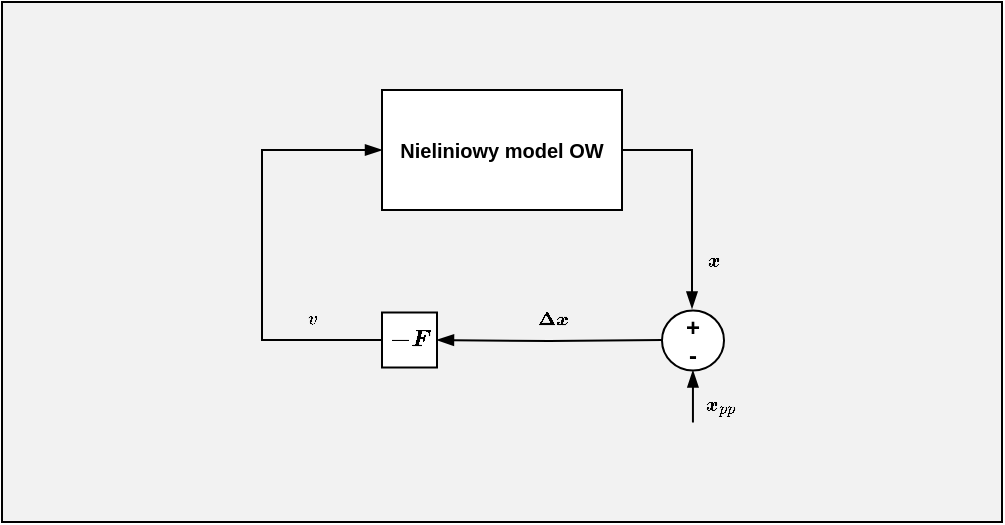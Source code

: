 <mxfile version="18.0.6" type="device" pages="6"><diagram id="7xQ4ZP22RQPTcdv8GKEZ" name="FSF_struktura"><mxGraphModel dx="1083" dy="420" grid="1" gridSize="10" guides="1" tooltips="1" connect="1" arrows="1" fold="1" page="1" pageScale="1" pageWidth="413" pageHeight="291" math="1" shadow="0"><root><mxCell id="0"/><mxCell id="1" parent="0"/><mxCell id="hRsAdKm_06t534tZfyLb-1" value="" style="rounded=0;whiteSpace=wrap;html=1;fontSize=10;shadow=0;fillColor=#F2F2F2;fontStyle=1" vertex="1" parent="1"><mxGeometry x="-30" y="16" width="500" height="260" as="geometry"/></mxCell><mxCell id="rtkbnGiOFzDGE7NZ0qh0-4" style="edgeStyle=orthogonalEdgeStyle;rounded=0;orthogonalLoop=1;jettySize=auto;html=1;endArrow=blockThin;endFill=1;fontStyle=1" parent="1" source="rtkbnGiOFzDGE7NZ0qh0-1" target="QG_5VO6WaB4Y254H-_R2-2" edge="1"><mxGeometry relative="1" as="geometry"><mxPoint x="320" y="160" as="targetPoint"/></mxGeometry></mxCell><mxCell id="rtkbnGiOFzDGE7NZ0qh0-1" value="Nieliniowy model OW" style="rounded=0;whiteSpace=wrap;html=1;fontSize=10;fontStyle=1" parent="1" vertex="1"><mxGeometry x="160" y="60" width="120" height="60" as="geometry"/></mxCell><mxCell id="rtkbnGiOFzDGE7NZ0qh0-11" style="edgeStyle=orthogonalEdgeStyle;rounded=0;orthogonalLoop=1;jettySize=auto;html=1;entryX=1;entryY=0.5;entryDx=0;entryDy=0;endArrow=blockThin;endFill=1;fontStyle=1" parent="1" target="rtkbnGiOFzDGE7NZ0qh0-10" edge="1"><mxGeometry relative="1" as="geometry"><mxPoint x="300" y="185" as="sourcePoint"/></mxGeometry></mxCell><mxCell id="rtkbnGiOFzDGE7NZ0qh0-13" style="edgeStyle=orthogonalEdgeStyle;rounded=0;orthogonalLoop=1;jettySize=auto;html=1;entryX=0;entryY=0.5;entryDx=0;entryDy=0;endArrow=blockThin;endFill=1;fontStyle=1" parent="1" source="rtkbnGiOFzDGE7NZ0qh0-10" target="rtkbnGiOFzDGE7NZ0qh0-1" edge="1"><mxGeometry relative="1" as="geometry"><Array as="points"><mxPoint x="100" y="185"/><mxPoint x="100" y="90"/></Array></mxGeometry></mxCell><mxCell id="rtkbnGiOFzDGE7NZ0qh0-10" value="$$\boldsymbol{-F}$$" style="whiteSpace=wrap;html=1;aspect=fixed;fontSize=10;fontStyle=1" parent="1" vertex="1"><mxGeometry x="160" y="171.25" width="27.5" height="27.5" as="geometry"/></mxCell><mxCell id="rtkbnGiOFzDGE7NZ0qh0-14" value="$$\boldsymbol{x}$$" style="text;html=1;align=center;verticalAlign=middle;resizable=0;points=[];autosize=1;strokeColor=none;fillColor=none;fontSize=8;fontStyle=1" parent="1" vertex="1"><mxGeometry x="281" y="136" width="90" height="20" as="geometry"/></mxCell><mxCell id="rtkbnGiOFzDGE7NZ0qh0-15" value="$$\boldsymbol{\Delta x}$$" style="text;html=1;align=center;verticalAlign=middle;resizable=0;points=[];autosize=1;strokeColor=none;fillColor=none;fontSize=8;fontStyle=1" parent="1" vertex="1"><mxGeometry x="185" y="165" width="120" height="20" as="geometry"/></mxCell><mxCell id="rtkbnGiOFzDGE7NZ0qh0-16" value="$$v$$" style="text;html=1;align=center;verticalAlign=middle;resizable=0;points=[];autosize=1;strokeColor=none;fillColor=none;fontSize=8;fontStyle=1" parent="1" vertex="1"><mxGeometry x="105" y="165" width="40" height="20" as="geometry"/></mxCell><mxCell id="QG_5VO6WaB4Y254H-_R2-1" value="" style="ellipse;whiteSpace=wrap;html=1;aspect=fixed;fontStyle=1" vertex="1" parent="1"><mxGeometry x="300" y="170.25" width="31" height="30" as="geometry"/></mxCell><mxCell id="QG_5VO6WaB4Y254H-_R2-2" value="+" style="text;html=1;align=center;verticalAlign=middle;resizable=0;points=[];autosize=1;strokeColor=none;fillColor=none;fontStyle=1" vertex="1" parent="1"><mxGeometry x="305" y="169.25" width="20" height="20" as="geometry"/></mxCell><mxCell id="QG_5VO6WaB4Y254H-_R2-3" value="" style="endArrow=blockThin;html=1;rounded=0;endFill=1;fontStyle=1" edge="1" parent="1"><mxGeometry width="50" height="50" relative="1" as="geometry"><mxPoint x="315.47" y="226.25" as="sourcePoint"/><mxPoint x="315.47" y="200.25" as="targetPoint"/></mxGeometry></mxCell><mxCell id="QG_5VO6WaB4Y254H-_R2-4" value="-" style="text;html=1;align=center;verticalAlign=middle;resizable=0;points=[];autosize=1;strokeColor=none;fillColor=none;fontStyle=1" vertex="1" parent="1"><mxGeometry x="305" y="183" width="20" height="20" as="geometry"/></mxCell><mxCell id="OKeZOsh-vydlhGNpFWix-1" value="$$\boldsymbol{x}_{pp}$$" style="text;html=1;align=center;verticalAlign=middle;resizable=0;points=[];autosize=1;strokeColor=none;fillColor=none;fontSize=8;fontStyle=1" vertex="1" parent="1"><mxGeometry x="274" y="208" width="110" height="20" as="geometry"/></mxCell></root></mxGraphModel></diagram><diagram id="SyEz97RzCA-bTC2wh2ik" name="FSF augumented"><mxGraphModel dx="1195" dy="491" grid="1" gridSize="10" guides="1" tooltips="1" connect="1" arrows="1" fold="1" page="1" pageScale="1" pageWidth="413" pageHeight="291" math="1" shadow="0"><root><mxCell id="0"/><mxCell id="1" parent="0"/><mxCell id="ApnQNPAwtz_G0dgTi_4o-1" value="" style="rounded=0;whiteSpace=wrap;html=1;fontSize=10;shadow=0;fillColor=#F2F2F2;fontStyle=1" vertex="1" parent="1"><mxGeometry x="-120" y="30" width="504" height="260" as="geometry"/></mxCell><mxCell id="ZHUCKyNy7d_xs9cIf-9c-2" value="Nieliniowy model OW" style="rounded=0;whiteSpace=wrap;html=1;fontSize=10;fontStyle=1" parent="1" vertex="1"><mxGeometry x="130" y="60" width="137" height="60" as="geometry"/></mxCell><mxCell id="ZHUCKyNy7d_xs9cIf-9c-25" style="edgeStyle=orthogonalEdgeStyle;rounded=0;orthogonalLoop=1;jettySize=auto;html=1;entryX=0.222;entryY=-0.03;entryDx=0;entryDy=0;entryPerimeter=0;endArrow=block;endFill=1;fontStyle=1" parent="1" target="ZHUCKyNy7d_xs9cIf-9c-18" edge="1"><mxGeometry relative="1" as="geometry"><mxPoint x="300" y="185.0" as="sourcePoint"/></mxGeometry></mxCell><mxCell id="ZHUCKyNy7d_xs9cIf-9c-29" style="edgeStyle=orthogonalEdgeStyle;rounded=0;orthogonalLoop=1;jettySize=auto;html=1;entryX=1;entryY=0.5;entryDx=0;entryDy=0;fontSize=8;endArrow=block;endFill=1;fontStyle=1" parent="1" target="ZHUCKyNy7d_xs9cIf-9c-14" edge="1"><mxGeometry relative="1" as="geometry"><Array as="points"><mxPoint x="290" y="185"/><mxPoint x="290" y="239"/></Array><mxPoint x="300" y="185.0" as="sourcePoint"/></mxGeometry></mxCell><mxCell id="ZHUCKyNy7d_xs9cIf-9c-31" style="edgeStyle=orthogonalEdgeStyle;rounded=0;orthogonalLoop=1;jettySize=auto;html=1;entryX=0;entryY=0.5;entryDx=0;entryDy=0;fontSize=8;endArrow=block;endFill=1;fontStyle=1" parent="1" source="ZHUCKyNy7d_xs9cIf-9c-9" target="ZHUCKyNy7d_xs9cIf-9c-2" edge="1"><mxGeometry relative="1" as="geometry"><Array as="points"><mxPoint x="-60" y="208"/><mxPoint x="-60" y="90"/></Array></mxGeometry></mxCell><mxCell id="ZHUCKyNy7d_xs9cIf-9c-9" value="$$\boldsymbol{-F_a}$$" style="whiteSpace=wrap;html=1;aspect=fixed;fontSize=10;fontStyle=1" parent="1" vertex="1"><mxGeometry x="-30" y="188" width="40" height="40" as="geometry"/></mxCell><mxCell id="ZHUCKyNy7d_xs9cIf-9c-11" value="$$\boldsymbol{\Delta x}$$" style="text;html=1;align=center;verticalAlign=middle;resizable=0;points=[];autosize=1;strokeColor=none;fillColor=none;fontSize=8;fontStyle=1" parent="1" vertex="1"><mxGeometry x="185" y="165" width="120" height="20" as="geometry"/></mxCell><mxCell id="ZHUCKyNy7d_xs9cIf-9c-12" value="$$v$$" style="text;html=1;align=center;verticalAlign=middle;resizable=0;points=[];autosize=1;strokeColor=none;fillColor=none;fontSize=8;fontStyle=1" parent="1" vertex="1"><mxGeometry x="-61" y="188" width="40" height="20" as="geometry"/></mxCell><mxCell id="ZHUCKyNy7d_xs9cIf-9c-22" style="edgeStyle=orthogonalEdgeStyle;rounded=0;orthogonalLoop=1;jettySize=auto;html=1;endArrow=block;endFill=1;fontStyle=1" parent="1" source="ZHUCKyNy7d_xs9cIf-9c-14" edge="1"><mxGeometry relative="1" as="geometry"><mxPoint x="170" y="238.5" as="targetPoint"/></mxGeometry></mxCell><mxCell id="ZHUCKyNy7d_xs9cIf-9c-14" value="$$[1, 0, 0, 0]$$" style="whiteSpace=wrap;html=1;fontSize=10;fontStyle=1" parent="1" vertex="1"><mxGeometry x="202" y="218.5" width="65" height="40" as="geometry"/></mxCell><mxCell id="ZHUCKyNy7d_xs9cIf-9c-26" style="edgeStyle=orthogonalEdgeStyle;rounded=0;orthogonalLoop=1;jettySize=auto;html=1;endArrow=block;endFill=1;entryX=0.79;entryY=-0.043;entryDx=0;entryDy=0;entryPerimeter=0;fontStyle=1" parent="1" target="ZHUCKyNy7d_xs9cIf-9c-18" edge="1"><mxGeometry relative="1" as="geometry"><mxPoint x="110" y="239" as="targetPoint"/><mxPoint x="130" y="238.5" as="sourcePoint"/></mxGeometry></mxCell><mxCell id="ZHUCKyNy7d_xs9cIf-9c-19" style="edgeStyle=orthogonalEdgeStyle;rounded=0;orthogonalLoop=1;jettySize=auto;html=1;entryX=0.992;entryY=0.565;entryDx=0;entryDy=0;entryPerimeter=0;endArrow=block;endFill=1;fontStyle=1" parent="1" source="ZHUCKyNy7d_xs9cIf-9c-18" target="ZHUCKyNy7d_xs9cIf-9c-9" edge="1"><mxGeometry relative="1" as="geometry"/></mxCell><mxCell id="ZHUCKyNy7d_xs9cIf-9c-18" value="" style="rounded=0;whiteSpace=wrap;html=1;labelBackgroundColor=none;labelBorderColor=none;fillColor=#000000;gradientColor=none;direction=south;fontStyle=1" parent="1" vertex="1"><mxGeometry x="79.5" y="163.5" width="7.5" height="95" as="geometry"/></mxCell><mxCell id="ZHUCKyNy7d_xs9cIf-9c-27" value="$$\boldsymbol{\Delta x_I}$$" style="text;html=1;align=center;verticalAlign=middle;resizable=0;points=[];autosize=1;strokeColor=none;fillColor=none;fontSize=8;fontStyle=1" parent="1" vertex="1"><mxGeometry x="50" y="218.5" width="120" height="20" as="geometry"/></mxCell><mxCell id="qr6oWs7Ctctn_qbqKJEZ-1" style="edgeStyle=orthogonalEdgeStyle;rounded=0;orthogonalLoop=1;jettySize=auto;html=1;entryX=0.5;entryY=0;entryDx=0;entryDy=0;endArrow=block;endFill=1;exitX=1;exitY=0.5;exitDx=0;exitDy=0;fontStyle=1" edge="1" parent="1" target="qr6oWs7Ctctn_qbqKJEZ-2" source="ZHUCKyNy7d_xs9cIf-9c-2"><mxGeometry relative="1" as="geometry"><mxPoint x="270" y="89" as="sourcePoint"/></mxGeometry></mxCell><mxCell id="qr6oWs7Ctctn_qbqKJEZ-2" value="" style="ellipse;whiteSpace=wrap;html=1;aspect=fixed;fontStyle=1" vertex="1" parent="1"><mxGeometry x="300" y="169.25" width="31" height="30" as="geometry"/></mxCell><mxCell id="qr6oWs7Ctctn_qbqKJEZ-3" value="+" style="text;html=1;align=center;verticalAlign=middle;resizable=0;points=[];autosize=1;strokeColor=none;fillColor=none;fontStyle=1" vertex="1" parent="1"><mxGeometry x="305" y="168.25" width="20" height="20" as="geometry"/></mxCell><mxCell id="qr6oWs7Ctctn_qbqKJEZ-4" value="" style="endArrow=block;html=1;rounded=0;endFill=1;fontStyle=1" edge="1" parent="1"><mxGeometry width="50" height="50" relative="1" as="geometry"><mxPoint x="315.47" y="225.25" as="sourcePoint"/><mxPoint x="315.47" y="199.25" as="targetPoint"/></mxGeometry></mxCell><mxCell id="qr6oWs7Ctctn_qbqKJEZ-5" value="-" style="text;html=1;align=center;verticalAlign=middle;resizable=0;points=[];autosize=1;strokeColor=none;fillColor=none;fontStyle=1" vertex="1" parent="1"><mxGeometry x="305" y="182" width="20" height="20" as="geometry"/></mxCell><mxCell id="qr6oWs7Ctctn_qbqKJEZ-6" value="$$\boldsymbol{x}_{pp}$$" style="text;html=1;align=center;verticalAlign=middle;resizable=0;points=[];autosize=1;strokeColor=none;fillColor=none;fontSize=8;fontStyle=1" vertex="1" parent="1"><mxGeometry x="274" y="208" width="110" height="20" as="geometry"/></mxCell><mxCell id="qr6oWs7Ctctn_qbqKJEZ-7" value="$$\boldsymbol{x}$$" style="text;html=1;align=center;verticalAlign=middle;resizable=0;points=[];autosize=1;strokeColor=none;fillColor=none;fontSize=8;fontStyle=1" vertex="1" parent="1"><mxGeometry x="281" y="135.25" width="90" height="20" as="geometry"/></mxCell><mxCell id="Q2VSWIUA7VAoZYGhTqRb-1" value="$$\boldsymbol{\frac{1}{s}}$$" style="whiteSpace=wrap;html=1;aspect=fixed;fontSize=10;fontStyle=1" vertex="1" parent="1"><mxGeometry x="130" y="218.5" width="40" height="40" as="geometry"/></mxCell></root></mxGraphModel></diagram><diagram id="Cuxc-XBZ50eMsUazxt2c" name="FSF_augumented_u"><mxGraphModel dx="1083" dy="420" grid="1" gridSize="10" guides="1" tooltips="1" connect="1" arrows="1" fold="1" page="1" pageScale="1" pageWidth="413" pageHeight="291" math="1" shadow="0"><root><mxCell id="0"/><mxCell id="1" parent="0"/><mxCell id="tWJe5FIjBuSpnJ2_31lP-1" value="" style="rounded=0;whiteSpace=wrap;html=1;fontSize=10;shadow=0;fillColor=#F2F2F2;fontStyle=1" vertex="1" parent="1"><mxGeometry x="-129" y="29" width="500" height="260" as="geometry"/></mxCell><mxCell id="YUDt6WKrd5YGiCOyO4UG-6" style="edgeStyle=orthogonalEdgeStyle;rounded=0;orthogonalLoop=1;jettySize=auto;html=1;exitX=1;exitY=0.5;exitDx=0;exitDy=0;endArrow=block;endFill=1;" edge="1" parent="1" target="YUDt6WKrd5YGiCOyO4UG-2"><mxGeometry relative="1" as="geometry"><mxPoint x="245" y="90" as="sourcePoint"/></mxGeometry></mxCell><mxCell id="aOqSbYLe1ZtCDQmVRHZ5-2" value="Nieliniowy model OW" style="rounded=0;whiteSpace=wrap;html=1;fontSize=10;" parent="1" vertex="1"><mxGeometry x="135" y="60" width="120" height="60" as="geometry"/></mxCell><mxCell id="aOqSbYLe1ZtCDQmVRHZ5-28" style="edgeStyle=orthogonalEdgeStyle;rounded=0;orthogonalLoop=1;jettySize=auto;html=1;entryX=0.5;entryY=1;entryDx=0;entryDy=0;endArrow=block;endFill=1;" parent="1" source="aOqSbYLe1ZtCDQmVRHZ5-10" target="aOqSbYLe1ZtCDQmVRHZ5-27" edge="1"><mxGeometry relative="1" as="geometry"><Array as="points"><mxPoint x="-70" y="208"/><mxPoint x="-70" y="90"/></Array></mxGeometry></mxCell><mxCell id="aOqSbYLe1ZtCDQmVRHZ5-10" value="$$-F_{au}$$" style="whiteSpace=wrap;html=1;aspect=fixed;fontSize=10;" parent="1" vertex="1"><mxGeometry x="-50" y="187.75" width="40" height="40" as="geometry"/></mxCell><mxCell id="aOqSbYLe1ZtCDQmVRHZ5-11" value="$$\boldsymbol{x}$$" style="text;html=1;align=center;verticalAlign=middle;resizable=0;points=[];autosize=1;strokeColor=none;fillColor=none;fontSize=8;" parent="1" vertex="1"><mxGeometry x="259" y="128" width="90" height="20" as="geometry"/></mxCell><mxCell id="aOqSbYLe1ZtCDQmVRHZ5-12" value="$$\boldsymbol{\Delta x}$$" style="text;html=1;align=center;verticalAlign=middle;resizable=0;points=[];autosize=1;strokeColor=none;fillColor=none;fontSize=8;" parent="1" vertex="1"><mxGeometry x="201" y="160.5" width="110" height="20" as="geometry"/></mxCell><mxCell id="aOqSbYLe1ZtCDQmVRHZ5-13" value="$$\dot{v}$$" style="text;html=1;align=center;verticalAlign=middle;resizable=0;points=[];autosize=1;strokeColor=none;fillColor=none;fontSize=8;" parent="1" vertex="1"><mxGeometry x="-40.25" y="70" width="60" height="20" as="geometry"/></mxCell><mxCell id="aOqSbYLe1ZtCDQmVRHZ5-18" style="edgeStyle=orthogonalEdgeStyle;rounded=0;orthogonalLoop=1;jettySize=auto;html=1;entryX=0.992;entryY=0.565;entryDx=0;entryDy=0;entryPerimeter=0;endArrow=block;endFill=1;" parent="1" source="aOqSbYLe1ZtCDQmVRHZ5-19" target="aOqSbYLe1ZtCDQmVRHZ5-10" edge="1"><mxGeometry relative="1" as="geometry"/></mxCell><mxCell id="aOqSbYLe1ZtCDQmVRHZ5-19" value="" style="rounded=0;whiteSpace=wrap;html=1;labelBackgroundColor=none;labelBorderColor=none;fillColor=#000000;gradientColor=none;direction=south;" parent="1" vertex="1"><mxGeometry x="41" y="163.5" width="7.5" height="95" as="geometry"/></mxCell><mxCell id="aOqSbYLe1ZtCDQmVRHZ5-34" style="edgeStyle=orthogonalEdgeStyle;rounded=0;orthogonalLoop=1;jettySize=auto;html=1;endArrow=block;endFill=1;" parent="1" source="aOqSbYLe1ZtCDQmVRHZ5-27" target="aOqSbYLe1ZtCDQmVRHZ5-2" edge="1"><mxGeometry relative="1" as="geometry"/></mxCell><mxCell id="LNNSzXE_HEW4AH9XqsZx-3" style="edgeStyle=orthogonalEdgeStyle;rounded=0;orthogonalLoop=1;jettySize=auto;html=1;fontSize=10;endArrow=block;endFill=1;entryX=0.75;entryY=0;entryDx=0;entryDy=0;" edge="1" parent="1" source="aOqSbYLe1ZtCDQmVRHZ5-27" target="aOqSbYLe1ZtCDQmVRHZ5-19"><mxGeometry relative="1" as="geometry"><mxPoint x="100" y="240" as="targetPoint"/><Array as="points"><mxPoint x="100" y="90"/><mxPoint x="100" y="235"/></Array></mxGeometry></mxCell><mxCell id="aOqSbYLe1ZtCDQmVRHZ5-27" value="$$\frac{1}{s}$$" style="whiteSpace=wrap;html=1;aspect=fixed;direction=south;fontSize=10;" parent="1" vertex="1"><mxGeometry x="24.75" y="70" width="40" height="40" as="geometry"/></mxCell><mxCell id="aOqSbYLe1ZtCDQmVRHZ5-33" value="$$v$$" style="text;html=1;align=center;verticalAlign=middle;resizable=0;points=[];autosize=1;strokeColor=none;fillColor=none;fontSize=8;" parent="1" vertex="1"><mxGeometry x="95" y="70" width="40" height="20" as="geometry"/></mxCell><mxCell id="LNNSzXE_HEW4AH9XqsZx-2" style="edgeStyle=orthogonalEdgeStyle;rounded=0;orthogonalLoop=1;jettySize=auto;html=1;fontSize=10;endArrow=block;endFill=1;entryX=0.15;entryY=-0.036;entryDx=0;entryDy=0;entryPerimeter=0;" edge="1" parent="1" source="YUDt6WKrd5YGiCOyO4UG-1" target="aOqSbYLe1ZtCDQmVRHZ5-19"><mxGeometry relative="1" as="geometry"><mxPoint x="50" y="177.75" as="targetPoint"/></mxGeometry></mxCell><mxCell id="YUDt6WKrd5YGiCOyO4UG-1" value="" style="ellipse;whiteSpace=wrap;html=1;aspect=fixed;" vertex="1" parent="1"><mxGeometry x="279" y="162.75" width="31" height="30" as="geometry"/></mxCell><mxCell id="YUDt6WKrd5YGiCOyO4UG-2" value="+" style="text;html=1;align=center;verticalAlign=middle;resizable=0;points=[];autosize=1;strokeColor=none;fillColor=none;" vertex="1" parent="1"><mxGeometry x="284" y="161.75" width="20" height="20" as="geometry"/></mxCell><mxCell id="YUDt6WKrd5YGiCOyO4UG-3" value="" style="endArrow=block;html=1;rounded=0;endFill=1;" edge="1" parent="1"><mxGeometry width="50" height="50" relative="1" as="geometry"><mxPoint x="294.47" y="218.75" as="sourcePoint"/><mxPoint x="294.47" y="192.75" as="targetPoint"/></mxGeometry></mxCell><mxCell id="YUDt6WKrd5YGiCOyO4UG-4" value="-" style="text;html=1;align=center;verticalAlign=middle;resizable=0;points=[];autosize=1;strokeColor=none;fillColor=none;" vertex="1" parent="1"><mxGeometry x="284" y="175.5" width="20" height="20" as="geometry"/></mxCell><mxCell id="YUDt6WKrd5YGiCOyO4UG-5" value="$$\boldsymbol{x}_{pp}$$" style="text;html=1;align=center;verticalAlign=middle;resizable=0;points=[];autosize=1;strokeColor=none;fillColor=none;fontSize=8;" vertex="1" parent="1"><mxGeometry x="257" y="200.5" width="100" height="20" as="geometry"/></mxCell></root></mxGraphModel></diagram><diagram id="uvvzVaP0Ok8pZO_BNf3X" name="FSF_augumented_u_integral"><mxGraphModel dx="1384" dy="609" grid="1" gridSize="10" guides="1" tooltips="1" connect="1" arrows="1" fold="1" page="1" pageScale="1" pageWidth="413" pageHeight="291" math="1" shadow="0"><root><mxCell id="0"/><mxCell id="1" parent="0"/><mxCell id="RpFHzphQXL-Ty5zyrvXk-1" value="" style="rounded=0;whiteSpace=wrap;html=1;fontSize=10;shadow=0;fillColor=#F2F2F2;fontStyle=1" vertex="1" parent="1"><mxGeometry x="-130" y="30" width="500" height="260" as="geometry"/></mxCell><mxCell id="P5GCdSN8yoe4dEPwQRm0-1" value="Nieliniowy model OW" style="rounded=0;whiteSpace=wrap;html=1;fontSize=10;fontStyle=1" vertex="1" parent="1"><mxGeometry x="130" y="60" width="137" height="60" as="geometry"/></mxCell><mxCell id="P5GCdSN8yoe4dEPwQRm0-6" value="$$\boldsymbol{\Delta x}$$" style="text;html=1;align=center;verticalAlign=middle;resizable=0;points=[];autosize=1;strokeColor=none;fillColor=none;fontSize=8;fontStyle=1" vertex="1" parent="1"><mxGeometry x="210" y="163.25" width="120" height="20" as="geometry"/></mxCell><mxCell id="P5GCdSN8yoe4dEPwQRm0-8" style="edgeStyle=orthogonalEdgeStyle;rounded=0;orthogonalLoop=1;jettySize=auto;html=1;endArrow=block;endFill=1;fontStyle=1" edge="1" parent="1" source="P5GCdSN8yoe4dEPwQRm0-9" target="P5GCdSN8yoe4dEPwQRm0-11"><mxGeometry relative="1" as="geometry"/></mxCell><mxCell id="P5GCdSN8yoe4dEPwQRm0-9" value="$$\boldsymbol{[1, 0, 0, 0]}$$" style="whiteSpace=wrap;html=1;fontSize=10;fontStyle=1" vertex="1" parent="1"><mxGeometry x="202" y="218.5" width="65" height="40" as="geometry"/></mxCell><mxCell id="WvsHPaCyRMDHs_PV0qLb-7" style="edgeStyle=orthogonalEdgeStyle;rounded=0;orthogonalLoop=1;jettySize=auto;html=1;entryX=0.799;entryY=-0.072;entryDx=0;entryDy=0;entryPerimeter=0;fontSize=10;endArrow=block;endFill=1;fontStyle=1" edge="1" parent="1" source="P5GCdSN8yoe4dEPwQRm0-11" target="cZb8t-o50DxuHvCQ7wyY-24"><mxGeometry relative="1" as="geometry"/></mxCell><mxCell id="P5GCdSN8yoe4dEPwQRm0-11" value="$$\boldsymbol{\frac{1}{s}}$$" style="whiteSpace=wrap;html=1;aspect=fixed;fontSize=10;fontStyle=1" vertex="1" parent="1"><mxGeometry x="130" y="218.5" width="40" height="40" as="geometry"/></mxCell><mxCell id="P5GCdSN8yoe4dEPwQRm0-14" value="$$\boldsymbol{\Delta x_I}$$" style="text;html=1;align=center;verticalAlign=middle;resizable=0;points=[];autosize=1;strokeColor=none;fillColor=none;fontSize=8;fontStyle=1" vertex="1" parent="1"><mxGeometry x="30" y="221.5" width="120" height="20" as="geometry"/></mxCell><mxCell id="P5GCdSN8yoe4dEPwQRm0-16" style="edgeStyle=orthogonalEdgeStyle;rounded=0;orthogonalLoop=1;jettySize=auto;html=1;entryX=0.5;entryY=0;entryDx=0;entryDy=0;endArrow=block;endFill=1;exitX=1;exitY=0.5;exitDx=0;exitDy=0;fontStyle=1" edge="1" parent="1" source="P5GCdSN8yoe4dEPwQRm0-1" target="P5GCdSN8yoe4dEPwQRm0-17"><mxGeometry relative="1" as="geometry"><mxPoint x="270" y="89" as="sourcePoint"/></mxGeometry></mxCell><mxCell id="WvsHPaCyRMDHs_PV0qLb-5" style="edgeStyle=orthogonalEdgeStyle;rounded=0;orthogonalLoop=1;jettySize=auto;html=1;exitX=0;exitY=0.5;exitDx=0;exitDy=0;entryX=0.222;entryY=0.022;entryDx=0;entryDy=0;entryPerimeter=0;fontSize=10;endArrow=block;endFill=1;fontStyle=1" edge="1" parent="1" source="P5GCdSN8yoe4dEPwQRm0-17" target="cZb8t-o50DxuHvCQ7wyY-24"><mxGeometry relative="1" as="geometry"/></mxCell><mxCell id="WvsHPaCyRMDHs_PV0qLb-6" style="edgeStyle=orthogonalEdgeStyle;rounded=0;orthogonalLoop=1;jettySize=auto;html=1;entryX=1.004;entryY=0.529;entryDx=0;entryDy=0;entryPerimeter=0;fontSize=10;endArrow=block;endFill=1;fontStyle=1" edge="1" parent="1" source="P5GCdSN8yoe4dEPwQRm0-17" target="P5GCdSN8yoe4dEPwQRm0-9"><mxGeometry relative="1" as="geometry"><Array as="points"><mxPoint x="287" y="184"/><mxPoint x="287" y="240"/></Array></mxGeometry></mxCell><mxCell id="P5GCdSN8yoe4dEPwQRm0-17" value="" style="ellipse;whiteSpace=wrap;html=1;aspect=fixed;fontStyle=1" vertex="1" parent="1"><mxGeometry x="300" y="169.25" width="31" height="30" as="geometry"/></mxCell><mxCell id="P5GCdSN8yoe4dEPwQRm0-18" value="+" style="text;html=1;align=center;verticalAlign=middle;resizable=0;points=[];autosize=1;strokeColor=none;fillColor=none;fontStyle=1" vertex="1" parent="1"><mxGeometry x="305" y="168.25" width="20" height="20" as="geometry"/></mxCell><mxCell id="P5GCdSN8yoe4dEPwQRm0-19" value="" style="endArrow=block;html=1;rounded=0;endFill=1;fontStyle=1" edge="1" parent="1"><mxGeometry width="50" height="50" relative="1" as="geometry"><mxPoint x="315.47" y="225.25" as="sourcePoint"/><mxPoint x="315.47" y="199.25" as="targetPoint"/></mxGeometry></mxCell><mxCell id="P5GCdSN8yoe4dEPwQRm0-20" value="-" style="text;html=1;align=center;verticalAlign=middle;resizable=0;points=[];autosize=1;strokeColor=none;fillColor=none;fontStyle=1" vertex="1" parent="1"><mxGeometry x="305" y="182" width="20" height="20" as="geometry"/></mxCell><mxCell id="P5GCdSN8yoe4dEPwQRm0-21" value="$$\boldsymbol{x}$$" style="text;html=1;align=center;verticalAlign=middle;resizable=0;points=[];autosize=1;strokeColor=none;fillColor=none;fontSize=8;fontStyle=1" vertex="1" parent="1"><mxGeometry x="261" y="135.25" width="90" height="20" as="geometry"/></mxCell><mxCell id="cZb8t-o50DxuHvCQ7wyY-20" style="edgeStyle=orthogonalEdgeStyle;rounded=0;orthogonalLoop=1;jettySize=auto;html=1;entryX=0.5;entryY=1;entryDx=0;entryDy=0;endArrow=block;endFill=1;fontStyle=1" edge="1" parent="1" source="cZb8t-o50DxuHvCQ7wyY-21" target="cZb8t-o50DxuHvCQ7wyY-28"><mxGeometry relative="1" as="geometry"><Array as="points"><mxPoint x="-85" y="207.75"/><mxPoint x="-85" y="89.75"/></Array></mxGeometry></mxCell><mxCell id="cZb8t-o50DxuHvCQ7wyY-21" value="$$\boldsymbol{-F_{au}}$$" style="whiteSpace=wrap;html=1;aspect=fixed;fontSize=10;fontStyle=1" vertex="1" parent="1"><mxGeometry x="-72" y="187.75" width="40" height="40" as="geometry"/></mxCell><mxCell id="cZb8t-o50DxuHvCQ7wyY-22" value="$$\dot{v}$$" style="text;html=1;align=center;verticalAlign=middle;resizable=0;points=[];autosize=1;strokeColor=none;fillColor=none;fontSize=8;fontStyle=1" vertex="1" parent="1"><mxGeometry x="-45.25" y="69.75" width="60" height="20" as="geometry"/></mxCell><mxCell id="cZb8t-o50DxuHvCQ7wyY-23" style="edgeStyle=orthogonalEdgeStyle;rounded=0;orthogonalLoop=1;jettySize=auto;html=1;entryX=0.992;entryY=0.565;entryDx=0;entryDy=0;entryPerimeter=0;endArrow=block;endFill=1;fontStyle=1" edge="1" parent="1" source="cZb8t-o50DxuHvCQ7wyY-24" target="cZb8t-o50DxuHvCQ7wyY-21"><mxGeometry relative="1" as="geometry"/></mxCell><mxCell id="cZb8t-o50DxuHvCQ7wyY-24" value="" style="rounded=0;whiteSpace=wrap;html=1;labelBackgroundColor=none;labelBorderColor=none;fillColor=#000000;gradientColor=none;direction=south;fontStyle=1" vertex="1" parent="1"><mxGeometry x="36" y="163.25" width="7.5" height="95" as="geometry"/></mxCell><mxCell id="cZb8t-o50DxuHvCQ7wyY-26" style="edgeStyle=orthogonalEdgeStyle;rounded=0;orthogonalLoop=1;jettySize=auto;html=1;endArrow=block;endFill=1;fontStyle=1" edge="1" parent="1" source="cZb8t-o50DxuHvCQ7wyY-28"><mxGeometry relative="1" as="geometry"><mxPoint x="130" y="89.75" as="targetPoint"/></mxGeometry></mxCell><mxCell id="WvsHPaCyRMDHs_PV0qLb-3" style="edgeStyle=orthogonalEdgeStyle;rounded=0;orthogonalLoop=1;jettySize=auto;html=1;entryX=0.5;entryY=0;entryDx=0;entryDy=0;fontSize=10;endArrow=block;endFill=1;fontStyle=1" edge="1" parent="1" source="cZb8t-o50DxuHvCQ7wyY-28" target="cZb8t-o50DxuHvCQ7wyY-24"><mxGeometry relative="1" as="geometry"><Array as="points"><mxPoint x="80" y="90"/><mxPoint x="80" y="211"/></Array></mxGeometry></mxCell><mxCell id="cZb8t-o50DxuHvCQ7wyY-28" value="$$\boldsymbol{\frac{1}{s}}$$" style="whiteSpace=wrap;html=1;aspect=fixed;direction=south;fontSize=10;fontStyle=1" vertex="1" parent="1"><mxGeometry x="19.75" y="69.75" width="40" height="40" as="geometry"/></mxCell><mxCell id="cZb8t-o50DxuHvCQ7wyY-29" value="$$v$$" style="text;html=1;align=center;verticalAlign=middle;resizable=0;points=[];autosize=1;strokeColor=none;fillColor=none;fontSize=8;fontStyle=1" vertex="1" parent="1"><mxGeometry x="90" y="69.75" width="40" height="20" as="geometry"/></mxCell><mxCell id="umJqeNqJ5eYTsgp4SyZ2-1" value="$$\boldsymbol{x}_{pp}$$" style="text;html=1;align=center;verticalAlign=middle;resizable=0;points=[];autosize=1;strokeColor=none;fillColor=none;fontSize=8;fontStyle=1" vertex="1" parent="1"><mxGeometry x="275" y="207.5" width="110" height="20" as="geometry"/></mxCell></root></mxGraphModel></diagram><diagram id="PFNCK_3pHkIJSkvTVXcl" name="FSF_augumented_u_u_i"><mxGraphModel dx="1068" dy="411" grid="1" gridSize="10" guides="1" tooltips="1" connect="1" arrows="1" fold="1" page="1" pageScale="1" pageWidth="413" pageHeight="291" math="1" shadow="0"><root><mxCell id="0"/><mxCell id="1" parent="0"/><mxCell id="0ie10Jtc2YSEzYK3MzCS-1" value="" style="rounded=0;whiteSpace=wrap;html=1;fontSize=10;shadow=0;fillColor=#F2F2F2;fontStyle=1" vertex="1" parent="1"><mxGeometry x="-150" y="43.25" width="500" height="260" as="geometry"/></mxCell><mxCell id="0ie10Jtc2YSEzYK3MzCS-2" value="Nieliniowy model OW" style="rounded=0;whiteSpace=wrap;html=1;fontSize=10;fontStyle=1" vertex="1" parent="1"><mxGeometry x="130" y="60" width="137" height="60" as="geometry"/></mxCell><mxCell id="0ie10Jtc2YSEzYK3MzCS-3" value="$$\boldsymbol{\Delta x}$$" style="text;html=1;align=center;verticalAlign=middle;resizable=0;points=[];autosize=1;strokeColor=none;fillColor=none;fontSize=8;fontStyle=1" vertex="1" parent="1"><mxGeometry x="210" y="163.25" width="120" height="20" as="geometry"/></mxCell><mxCell id="0ie10Jtc2YSEzYK3MzCS-4" style="edgeStyle=orthogonalEdgeStyle;rounded=0;orthogonalLoop=1;jettySize=auto;html=1;endArrow=block;endFill=1;fontStyle=1" edge="1" parent="1" source="0ie10Jtc2YSEzYK3MzCS-5" target="0ie10Jtc2YSEzYK3MzCS-7"><mxGeometry relative="1" as="geometry"/></mxCell><mxCell id="0ie10Jtc2YSEzYK3MzCS-5" value="$$\boldsymbol{[1, 0, 0, 0]}$$" style="whiteSpace=wrap;html=1;fontSize=10;fontStyle=1" vertex="1" parent="1"><mxGeometry x="196" y="246" width="65" height="40" as="geometry"/></mxCell><mxCell id="p1FIeIYsTAS88MxZmmgV-12" style="edgeStyle=orthogonalEdgeStyle;rounded=0;orthogonalLoop=1;jettySize=auto;html=1;entryX=0.779;entryY=-0.11;entryDx=0;entryDy=0;entryPerimeter=0;fontSize=8;endArrow=block;endFill=1;" edge="1" parent="1" source="0ie10Jtc2YSEzYK3MzCS-7"><mxGeometry relative="1" as="geometry"><mxPoint x="-18.175" y="265.778" as="targetPoint"/></mxGeometry></mxCell><mxCell id="0ie10Jtc2YSEzYK3MzCS-7" value="$$\boldsymbol{\frac{1}{s}}$$" style="whiteSpace=wrap;html=1;aspect=fixed;fontSize=10;fontStyle=1" vertex="1" parent="1"><mxGeometry x="120" y="246" width="40" height="40" as="geometry"/></mxCell><mxCell id="0ie10Jtc2YSEzYK3MzCS-9" style="edgeStyle=orthogonalEdgeStyle;rounded=0;orthogonalLoop=1;jettySize=auto;html=1;entryX=0.5;entryY=0;entryDx=0;entryDy=0;endArrow=block;endFill=1;exitX=1;exitY=0.5;exitDx=0;exitDy=0;fontStyle=1" edge="1" parent="1" source="0ie10Jtc2YSEzYK3MzCS-2" target="0ie10Jtc2YSEzYK3MzCS-12"><mxGeometry relative="1" as="geometry"><mxPoint x="270" y="89" as="sourcePoint"/></mxGeometry></mxCell><mxCell id="0ie10Jtc2YSEzYK3MzCS-11" style="edgeStyle=orthogonalEdgeStyle;rounded=0;orthogonalLoop=1;jettySize=auto;html=1;entryX=1.004;entryY=0.529;entryDx=0;entryDy=0;entryPerimeter=0;fontSize=10;endArrow=block;endFill=1;fontStyle=1" edge="1" parent="1"><mxGeometry relative="1" as="geometry"><Array as="points"><mxPoint x="287" y="184"/><mxPoint x="287" y="263"/></Array><mxPoint x="300.0" y="184.286" as="sourcePoint"/><mxPoint x="261.26" y="263.16" as="targetPoint"/></mxGeometry></mxCell><mxCell id="p1FIeIYsTAS88MxZmmgV-9" style="edgeStyle=orthogonalEdgeStyle;rounded=0;orthogonalLoop=1;jettySize=auto;html=1;exitX=0;exitY=0.5;exitDx=0;exitDy=0;entryX=0.214;entryY=-0.035;entryDx=0;entryDy=0;entryPerimeter=0;fontSize=8;endArrow=block;endFill=1;" edge="1" parent="1" source="0ie10Jtc2YSEzYK3MzCS-12" target="0ie10Jtc2YSEzYK3MzCS-21"><mxGeometry relative="1" as="geometry"/></mxCell><mxCell id="0ie10Jtc2YSEzYK3MzCS-12" value="" style="ellipse;whiteSpace=wrap;html=1;aspect=fixed;fontStyle=1" vertex="1" parent="1"><mxGeometry x="300" y="169.25" width="31" height="30" as="geometry"/></mxCell><mxCell id="0ie10Jtc2YSEzYK3MzCS-13" value="+" style="text;html=1;align=center;verticalAlign=middle;resizable=0;points=[];autosize=1;strokeColor=none;fillColor=none;fontStyle=1" vertex="1" parent="1"><mxGeometry x="305" y="168.25" width="20" height="20" as="geometry"/></mxCell><mxCell id="0ie10Jtc2YSEzYK3MzCS-14" value="" style="endArrow=block;html=1;rounded=0;endFill=1;fontStyle=1" edge="1" parent="1"><mxGeometry width="50" height="50" relative="1" as="geometry"><mxPoint x="315.47" y="225.25" as="sourcePoint"/><mxPoint x="315.47" y="199.25" as="targetPoint"/></mxGeometry></mxCell><mxCell id="0ie10Jtc2YSEzYK3MzCS-15" value="-" style="text;html=1;align=center;verticalAlign=middle;resizable=0;points=[];autosize=1;strokeColor=none;fillColor=none;fontStyle=1" vertex="1" parent="1"><mxGeometry x="305" y="182" width="20" height="20" as="geometry"/></mxCell><mxCell id="0ie10Jtc2YSEzYK3MzCS-16" value="$$\boldsymbol{x}$$" style="text;html=1;align=center;verticalAlign=middle;resizable=0;points=[];autosize=1;strokeColor=none;fillColor=none;fontSize=8;fontStyle=1" vertex="1" parent="1"><mxGeometry x="261" y="135.25" width="90" height="20" as="geometry"/></mxCell><mxCell id="p1FIeIYsTAS88MxZmmgV-14" style="edgeStyle=orthogonalEdgeStyle;rounded=0;orthogonalLoop=1;jettySize=auto;html=1;entryX=0.5;entryY=1;entryDx=0;entryDy=0;fontSize=8;endArrow=block;endFill=1;" edge="1" parent="1" source="0ie10Jtc2YSEzYK3MzCS-18" target="p1FIeIYsTAS88MxZmmgV-1"><mxGeometry relative="1" as="geometry"><Array as="points"><mxPoint x="-130" y="223"/><mxPoint x="-130" y="90"/></Array></mxGeometry></mxCell><mxCell id="0ie10Jtc2YSEzYK3MzCS-18" value="$$\boldsymbol{-F_{au2}}$$" style="whiteSpace=wrap;html=1;aspect=fixed;fontSize=10;fontStyle=1" vertex="1" parent="1"><mxGeometry x="-110" y="203" width="40" height="40" as="geometry"/></mxCell><mxCell id="0ie10Jtc2YSEzYK3MzCS-19" value="$$\dot{v}$$" style="text;html=1;align=center;verticalAlign=middle;resizable=0;points=[];autosize=1;strokeColor=none;fillColor=none;fontSize=8;fontStyle=1" vertex="1" parent="1"><mxGeometry y="69.75" width="60" height="20" as="geometry"/></mxCell><mxCell id="p1FIeIYsTAS88MxZmmgV-13" style="edgeStyle=orthogonalEdgeStyle;rounded=0;orthogonalLoop=1;jettySize=auto;html=1;fontSize=8;endArrow=block;endFill=1;entryX=1.017;entryY=0.52;entryDx=0;entryDy=0;entryPerimeter=0;" edge="1" parent="1" source="0ie10Jtc2YSEzYK3MzCS-21" target="0ie10Jtc2YSEzYK3MzCS-18"><mxGeometry relative="1" as="geometry"><mxPoint x="-50" y="223.625" as="targetPoint"/></mxGeometry></mxCell><mxCell id="0ie10Jtc2YSEzYK3MzCS-21" value="" style="rounded=0;whiteSpace=wrap;html=1;labelBackgroundColor=none;labelBorderColor=none;fillColor=#000000;gradientColor=none;direction=south;fontStyle=1" vertex="1" parent="1"><mxGeometry x="-26.5" y="155.25" width="7.5" height="136.75" as="geometry"/></mxCell><mxCell id="0ie10Jtc2YSEzYK3MzCS-23" style="edgeStyle=orthogonalEdgeStyle;rounded=0;orthogonalLoop=1;jettySize=auto;html=1;endArrow=block;endFill=1;fontStyle=1" edge="1" parent="1" source="0ie10Jtc2YSEzYK3MzCS-25"><mxGeometry relative="1" as="geometry"><mxPoint x="130.0" y="89.75" as="targetPoint"/></mxGeometry></mxCell><mxCell id="p1FIeIYsTAS88MxZmmgV-10" style="edgeStyle=orthogonalEdgeStyle;rounded=0;orthogonalLoop=1;jettySize=auto;html=1;exitX=0.5;exitY=0;exitDx=0;exitDy=0;entryX=0.43;entryY=0.027;entryDx=0;entryDy=0;entryPerimeter=0;fontSize=8;endArrow=block;endFill=1;" edge="1" parent="1" source="0ie10Jtc2YSEzYK3MzCS-25" target="0ie10Jtc2YSEzYK3MzCS-21"><mxGeometry relative="1" as="geometry"><Array as="points"><mxPoint x="100" y="90"/><mxPoint x="100" y="214"/></Array></mxGeometry></mxCell><mxCell id="0ie10Jtc2YSEzYK3MzCS-25" value="$$\boldsymbol{\frac{1}{s}}$$" style="whiteSpace=wrap;html=1;aspect=fixed;direction=south;fontSize=10;fontStyle=1" vertex="1" parent="1"><mxGeometry x="50" y="69.75" width="40" height="40" as="geometry"/></mxCell><mxCell id="0ie10Jtc2YSEzYK3MzCS-26" value="$$v$$" style="text;html=1;align=center;verticalAlign=middle;resizable=0;points=[];autosize=1;strokeColor=none;fillColor=none;fontSize=8;fontStyle=1" vertex="1" parent="1"><mxGeometry x="89" y="69.75" width="40" height="20" as="geometry"/></mxCell><mxCell id="0ie10Jtc2YSEzYK3MzCS-27" value="$$\boldsymbol{x}_{pp}$$" style="text;html=1;align=center;verticalAlign=middle;resizable=0;points=[];autosize=1;strokeColor=none;fillColor=none;fontSize=8;fontStyle=1" vertex="1" parent="1"><mxGeometry x="275" y="207.5" width="110" height="20" as="geometry"/></mxCell><mxCell id="0ie10Jtc2YSEzYK3MzCS-8" value="$$\boldsymbol{\Delta x_I}$$" style="text;html=1;align=center;verticalAlign=middle;resizable=0;points=[];autosize=1;strokeColor=none;fillColor=none;fontSize=8;fontStyle=1" vertex="1" parent="1"><mxGeometry x="30" y="246" width="120" height="20" as="geometry"/></mxCell><mxCell id="p1FIeIYsTAS88MxZmmgV-5" style="edgeStyle=orthogonalEdgeStyle;rounded=0;orthogonalLoop=1;jettySize=auto;html=1;exitX=0.5;exitY=0;exitDx=0;exitDy=0;entryX=0.844;entryY=0.993;entryDx=0;entryDy=0;entryPerimeter=0;fontSize=8;endArrow=block;endFill=1;" edge="1" parent="1" source="p1FIeIYsTAS88MxZmmgV-1" target="0ie10Jtc2YSEzYK3MzCS-19"><mxGeometry relative="1" as="geometry"/></mxCell><mxCell id="p1FIeIYsTAS88MxZmmgV-11" style="edgeStyle=orthogonalEdgeStyle;rounded=0;orthogonalLoop=1;jettySize=auto;html=1;entryX=0.63;entryY=-0.032;entryDx=0;entryDy=0;entryPerimeter=0;fontSize=8;endArrow=block;endFill=1;" edge="1" parent="1" target="0ie10Jtc2YSEzYK3MzCS-21"><mxGeometry relative="1" as="geometry"><mxPoint x="17.5" y="89.8" as="sourcePoint"/><mxPoint x="-14.4" y="240.856" as="targetPoint"/><Array as="points"><mxPoint x="24" y="90"/><mxPoint x="24" y="241"/></Array></mxGeometry></mxCell><mxCell id="p1FIeIYsTAS88MxZmmgV-1" value="$$\boldsymbol{\frac{1}{s}}$$" style="whiteSpace=wrap;html=1;aspect=fixed;direction=south;fontSize=10;fontStyle=1" vertex="1" parent="1"><mxGeometry x="-26.5" y="69.75" width="40" height="40" as="geometry"/></mxCell><mxCell id="p1FIeIYsTAS88MxZmmgV-2" value="$$\ddot{v}$$" style="text;html=1;align=center;verticalAlign=middle;resizable=0;points=[];autosize=1;strokeColor=none;fillColor=none;fontSize=8;fontStyle=1" vertex="1" parent="1"><mxGeometry x="-110" y="69.75" width="60" height="20" as="geometry"/></mxCell></root></mxGraphModel></diagram><diagram id="YeDlqv1CWVzrWem-2IUO" name="FSF_augumented_na_maxa"><mxGraphModel dx="1999" dy="1027" grid="1" gridSize="10" guides="1" tooltips="1" connect="1" arrows="1" fold="1" page="1" pageScale="1" pageWidth="413" pageHeight="291" math="1" shadow="0"><root><mxCell id="0"/><mxCell id="1" parent="0"/><mxCell id="EgbSryJZEjepFw7VCC9M-1" value="" style="rounded=0;whiteSpace=wrap;html=1;fontSize=10;shadow=0;fillColor=#F2F2F2;fontStyle=1;strokeWidth=3;" vertex="1" parent="1"><mxGeometry x="-530" y="-40" width="880" height="630" as="geometry"/></mxCell><mxCell id="0d3Wx7-oOFniU4wsmc6N-68" style="edgeStyle=orthogonalEdgeStyle;rounded=0;orthogonalLoop=1;jettySize=auto;html=1;fontSize=8;fontColor=#808080;endArrow=block;endFill=1;strokeColor=#FF2919;strokeWidth=3;" edge="1" parent="1" source="EgbSryJZEjepFw7VCC9M-2"><mxGeometry relative="1" as="geometry"><mxPoint x="-410" y="222" as="targetPoint"/><Array as="points"><mxPoint x="320" y="100"/><mxPoint x="320" y="222"/></Array></mxGeometry></mxCell><mxCell id="0d3Wx7-oOFniU4wsmc6N-73" style="edgeStyle=orthogonalEdgeStyle;rounded=0;orthogonalLoop=1;jettySize=auto;html=1;fontSize=8;fontColor=#808080;endArrow=block;endFill=1;strokeColor=#000000;strokeWidth=3;" edge="1" parent="1" source="EgbSryJZEjepFw7VCC9M-2" target="EgbSryJZEjepFw7VCC9M-5"><mxGeometry relative="1" as="geometry"><Array as="points"><mxPoint x="320" y="100"/></Array></mxGeometry></mxCell><mxCell id="EgbSryJZEjepFw7VCC9M-2" value="Nieliniowy model OW" style="rounded=0;whiteSpace=wrap;html=1;fontSize=10;fontStyle=1" vertex="1" parent="1"><mxGeometry x="120" y="69.75" width="137" height="60" as="geometry"/></mxCell><mxCell id="0d3Wx7-oOFniU4wsmc6N-74" style="edgeStyle=orthogonalEdgeStyle;rounded=0;orthogonalLoop=1;jettySize=auto;html=1;entryX=1;entryY=0.5;entryDx=0;entryDy=0;fontSize=8;fontColor=#808080;endArrow=block;endFill=1;strokeColor=#000000;strokeWidth=3;" edge="1" parent="1" source="EgbSryJZEjepFw7VCC9M-5" target="EgbSryJZEjepFw7VCC9M-11"><mxGeometry relative="1" as="geometry"/></mxCell><mxCell id="EgbSryJZEjepFw7VCC9M-5" value="$$[1\ 0\ 0\ 0]$$" style="whiteSpace=wrap;html=1;fontSize=8;fontStyle=1" vertex="1" parent="1"><mxGeometry x="207" y="488.75" width="65" height="40" as="geometry"/></mxCell><mxCell id="0d3Wx7-oOFniU4wsmc6N-78" style="edgeStyle=orthogonalEdgeStyle;rounded=0;orthogonalLoop=1;jettySize=auto;html=1;entryX=1.01;entryY=0.476;entryDx=0;entryDy=0;fontSize=8;fontColor=#000000;endArrow=block;endFill=1;strokeColor=#000000;entryPerimeter=0;strokeWidth=3;" edge="1" parent="1" source="EgbSryJZEjepFw7VCC9M-11" target="0d3Wx7-oOFniU4wsmc6N-70"><mxGeometry relative="1" as="geometry"/></mxCell><mxCell id="EgbSryJZEjepFw7VCC9M-11" value="" style="ellipse;whiteSpace=wrap;html=1;aspect=fixed;fontStyle=1" vertex="1" parent="1"><mxGeometry x="140" y="493.75" width="31" height="30" as="geometry"/></mxCell><mxCell id="0d3Wx7-oOFniU4wsmc6N-83" style="edgeStyle=orthogonalEdgeStyle;rounded=0;orthogonalLoop=1;jettySize=auto;html=1;entryX=0.817;entryY=1.063;entryDx=0;entryDy=0;entryPerimeter=0;fontSize=16;fontColor=#000000;endArrow=block;endFill=1;strokeColor=#000000;strokeWidth=3;" edge="1" parent="1" source="EgbSryJZEjepFw7VCC9M-17"><mxGeometry relative="1" as="geometry"><mxPoint x="-120.98" y="101.01" as="targetPoint"/></mxGeometry></mxCell><mxCell id="EgbSryJZEjepFw7VCC9M-17" value="$$\boldsymbol{-F_{ax}}$$" style="whiteSpace=wrap;html=1;aspect=fixed;fontSize=10;fontStyle=1" vertex="1" parent="1"><mxGeometry x="-320" y="81" width="40" height="40" as="geometry"/></mxCell><mxCell id="0d3Wx7-oOFniU4wsmc6N-22" style="edgeStyle=orthogonalEdgeStyle;rounded=0;orthogonalLoop=1;jettySize=auto;html=1;entryX=0;entryY=0.5;entryDx=0;entryDy=0;fontSize=8;endArrow=block;endFill=1;strokeWidth=3;" edge="1" parent="1" source="EgbSryJZEjepFw7VCC9M-23" target="EgbSryJZEjepFw7VCC9M-2"><mxGeometry relative="1" as="geometry"/></mxCell><mxCell id="0d3Wx7-oOFniU4wsmc6N-23" style="edgeStyle=orthogonalEdgeStyle;rounded=0;orthogonalLoop=1;jettySize=auto;html=1;entryX=0;entryY=0.5;entryDx=0;entryDy=0;fontSize=8;endArrow=block;endFill=1;strokeWidth=3;" edge="1" parent="1" source="EgbSryJZEjepFw7VCC9M-23" target="EgbSryJZEjepFw7VCC9M-36"><mxGeometry relative="1" as="geometry"><Array as="points"><mxPoint x="100" y="100"/></Array></mxGeometry></mxCell><mxCell id="0d3Wx7-oOFniU4wsmc6N-91" style="edgeStyle=orthogonalEdgeStyle;rounded=0;orthogonalLoop=1;jettySize=auto;html=1;fontSize=16;fontColor=#FF00FF;endArrow=block;endFill=1;strokeColor=#000000;strokeWidth=3;" edge="1" parent="1" source="EgbSryJZEjepFw7VCC9M-23" target="0d3Wx7-oOFniU4wsmc6N-88"><mxGeometry relative="1" as="geometry"><mxPoint x="100" y="40" as="targetPoint"/><Array as="points"><mxPoint x="100" y="100"/></Array></mxGeometry></mxCell><mxCell id="EgbSryJZEjepFw7VCC9M-23" value="$$\boldsymbol{\frac{1}{s}}$$" style="whiteSpace=wrap;html=1;aspect=fixed;direction=south;fontSize=10;fontStyle=1" vertex="1" parent="1"><mxGeometry x="40" y="79.75" width="40" height="40" as="geometry"/></mxCell><mxCell id="0d3Wx7-oOFniU4wsmc6N-19" style="edgeStyle=orthogonalEdgeStyle;rounded=0;orthogonalLoop=1;jettySize=auto;html=1;entryX=0.5;entryY=1;entryDx=0;entryDy=0;fontSize=8;endArrow=block;endFill=1;strokeWidth=3;" edge="1" parent="1" source="EgbSryJZEjepFw7VCC9M-29" target="EgbSryJZEjepFw7VCC9M-23"><mxGeometry relative="1" as="geometry"/></mxCell><mxCell id="0d3Wx7-oOFniU4wsmc6N-20" style="edgeStyle=orthogonalEdgeStyle;rounded=0;orthogonalLoop=1;jettySize=auto;html=1;entryX=0;entryY=0.5;entryDx=0;entryDy=0;fontSize=8;endArrow=block;endFill=1;strokeWidth=3;" edge="1" parent="1" source="EgbSryJZEjepFw7VCC9M-29" target="0d3Wx7-oOFniU4wsmc6N-12"><mxGeometry relative="1" as="geometry"><Array as="points"><mxPoint x="20" y="100"/></Array></mxGeometry></mxCell><mxCell id="0d3Wx7-oOFniU4wsmc6N-92" style="edgeStyle=orthogonalEdgeStyle;rounded=0;orthogonalLoop=1;jettySize=auto;html=1;fontSize=16;fontColor=#FF00FF;endArrow=block;endFill=1;strokeColor=#000000;" edge="1" parent="1" source="EgbSryJZEjepFw7VCC9M-29" target="0d3Wx7-oOFniU4wsmc6N-88"><mxGeometry relative="1" as="geometry"><Array as="points"><mxPoint x="20" y="100"/></Array></mxGeometry></mxCell><mxCell id="EgbSryJZEjepFw7VCC9M-29" value="$$\boldsymbol{\frac{1}{s}}$$" style="whiteSpace=wrap;html=1;aspect=fixed;direction=south;fontSize=10;fontStyle=1" vertex="1" parent="1"><mxGeometry x="-40" y="79.75" width="40" height="40" as="geometry"/></mxCell><mxCell id="0d3Wx7-oOFniU4wsmc6N-25" style="edgeStyle=orthogonalEdgeStyle;rounded=0;orthogonalLoop=1;jettySize=auto;html=1;entryX=0.5;entryY=1;entryDx=0;entryDy=0;fontSize=8;endArrow=block;endFill=1;strokeWidth=3;" edge="1" parent="1" source="EgbSryJZEjepFw7VCC9M-31" target="EgbSryJZEjepFw7VCC9M-29"><mxGeometry relative="1" as="geometry"/></mxCell><mxCell id="0d3Wx7-oOFniU4wsmc6N-26" style="edgeStyle=orthogonalEdgeStyle;rounded=0;orthogonalLoop=1;jettySize=auto;html=1;entryX=0;entryY=0.5;entryDx=0;entryDy=0;fontSize=8;endArrow=block;endFill=1;" edge="1" parent="1" source="EgbSryJZEjepFw7VCC9M-31" target="0d3Wx7-oOFniU4wsmc6N-24"><mxGeometry relative="1" as="geometry"><Array as="points"><mxPoint x="-60" y="100"/></Array></mxGeometry></mxCell><mxCell id="0d3Wx7-oOFniU4wsmc6N-95" style="edgeStyle=orthogonalEdgeStyle;rounded=0;orthogonalLoop=1;jettySize=auto;html=1;fontSize=16;fontColor=#FF00FF;endArrow=block;endFill=1;strokeColor=#000000;entryX=0.9;entryY=-0.073;entryDx=0;entryDy=0;entryPerimeter=0;" edge="1" parent="1" source="EgbSryJZEjepFw7VCC9M-31" target="0d3Wx7-oOFniU4wsmc6N-88"><mxGeometry relative="1" as="geometry"><mxPoint x="-60.0" y="40" as="targetPoint"/><Array as="points"><mxPoint x="-60" y="100"/></Array></mxGeometry></mxCell><mxCell id="EgbSryJZEjepFw7VCC9M-31" value="$$\boldsymbol{\frac{1}{s}}$$" style="whiteSpace=wrap;html=1;aspect=fixed;direction=south;fontSize=10;fontStyle=1" vertex="1" parent="1"><mxGeometry x="-120" y="79.75" width="40" height="40" as="geometry"/></mxCell><mxCell id="EgbSryJZEjepFw7VCC9M-45" style="edgeStyle=orthogonalEdgeStyle;rounded=0;orthogonalLoop=1;jettySize=auto;html=1;fontSize=8;endArrow=block;endFill=1;strokeWidth=3;" edge="1" parent="1" source="EgbSryJZEjepFw7VCC9M-35" target="EgbSryJZEjepFw7VCC9M-40"><mxGeometry relative="1" as="geometry"/></mxCell><mxCell id="EgbSryJZEjepFw7VCC9M-35" value="$$\boldsymbol{A&lt;br&gt;}$$" style="whiteSpace=wrap;html=1;aspect=fixed;direction=south;fontSize=10;fontStyle=1" vertex="1" parent="1"><mxGeometry x="207" y="240" width="40" height="40" as="geometry"/></mxCell><mxCell id="EgbSryJZEjepFw7VCC9M-49" style="edgeStyle=orthogonalEdgeStyle;rounded=0;orthogonalLoop=1;jettySize=auto;html=1;entryX=0.5;entryY=0;entryDx=0;entryDy=0;fontSize=8;endArrow=block;endFill=1;strokeWidth=3;" edge="1" parent="1" source="EgbSryJZEjepFw7VCC9M-36" target="EgbSryJZEjepFw7VCC9M-40"><mxGeometry relative="1" as="geometry"/></mxCell><mxCell id="EgbSryJZEjepFw7VCC9M-36" value="$$\boldsymbol{B&lt;br&gt;}$$" style="whiteSpace=wrap;html=1;aspect=fixed;direction=south;fontSize=10;fontStyle=1" vertex="1" parent="1"><mxGeometry x="80" y="159.25" width="40" height="40" as="geometry"/></mxCell><mxCell id="0d3Wx7-oOFniU4wsmc6N-29" style="edgeStyle=orthogonalEdgeStyle;rounded=0;orthogonalLoop=1;jettySize=auto;html=1;fontSize=8;endArrow=block;endFill=1;strokeWidth=3;" edge="1" parent="1" source="EgbSryJZEjepFw7VCC9M-40"><mxGeometry relative="1" as="geometry"><mxPoint x="60" y="285" as="targetPoint"/></mxGeometry></mxCell><mxCell id="0d3Wx7-oOFniU4wsmc6N-58" style="edgeStyle=orthogonalEdgeStyle;rounded=0;orthogonalLoop=1;jettySize=auto;html=1;entryX=0.5;entryY=0;entryDx=0;entryDy=0;fontSize=8;fontColor=#808080;endArrow=block;endFill=1;strokeWidth=3;" edge="1" parent="1" source="EgbSryJZEjepFw7VCC9M-40" target="0d3Wx7-oOFniU4wsmc6N-1"><mxGeometry relative="1" as="geometry"/></mxCell><mxCell id="EgbSryJZEjepFw7VCC9M-40" value="" style="ellipse;whiteSpace=wrap;html=1;aspect=fixed;fontStyle=1" vertex="1" parent="1"><mxGeometry x="84.5" y="245" width="31" height="30" as="geometry"/></mxCell><mxCell id="0d3Wx7-oOFniU4wsmc6N-59" style="edgeStyle=orthogonalEdgeStyle;rounded=0;orthogonalLoop=1;jettySize=auto;html=1;fontSize=8;fontColor=#808080;endArrow=block;endFill=1;strokeWidth=3;" edge="1" parent="1"><mxGeometry relative="1" as="geometry"><mxPoint x="-410" y="260" as="targetPoint"/><mxPoint x="-309" y="260.0" as="sourcePoint"/></mxGeometry></mxCell><mxCell id="0d3Wx7-oOFniU4wsmc6N-1" value="$$&lt;br&gt;\left[&lt;br style=&quot;font-size: 6px;&quot;&gt;\begin{matrix}&lt;br style=&quot;font-size: 6px;&quot;&gt;0 &amp;amp; 0 &amp;amp; 1 &amp;amp; 0\\&lt;br style=&quot;font-size: 6px;&quot;&gt;0 &amp;amp; 0 &amp;amp; 0 &amp;amp; 1&lt;br style=&quot;font-size: 6px;&quot;&gt;\end{matrix}&lt;br&gt;\right]$$" style="whiteSpace=wrap;html=1;direction=south;fontSize=6;fontStyle=1" vertex="1" parent="1"><mxGeometry x="-310" y="245" width="70" height="30" as="geometry"/></mxCell><mxCell id="0d3Wx7-oOFniU4wsmc6N-30" style="edgeStyle=orthogonalEdgeStyle;rounded=0;orthogonalLoop=1;jettySize=auto;html=1;entryX=1.005;entryY=0.469;entryDx=0;entryDy=0;fontSize=8;endArrow=block;endFill=1;strokeWidth=3;entryPerimeter=0;" edge="1" parent="1" source="0d3Wx7-oOFniU4wsmc6N-8" target="0d3Wx7-oOFniU4wsmc6N-11"><mxGeometry relative="1" as="geometry"><Array as="points"><mxPoint x="60" y="340"/><mxPoint x="50" y="340"/></Array></mxGeometry></mxCell><mxCell id="0d3Wx7-oOFniU4wsmc6N-8" value="$$\boldsymbol{A&lt;br&gt;}$$" style="whiteSpace=wrap;html=1;aspect=fixed;direction=south;fontSize=10;fontStyle=1" vertex="1" parent="1"><mxGeometry x="40" y="285" width="40" height="40" as="geometry"/></mxCell><mxCell id="0d3Wx7-oOFniU4wsmc6N-46" style="edgeStyle=orthogonalEdgeStyle;rounded=0;orthogonalLoop=1;jettySize=auto;html=1;fontSize=8;fontColor=#808080;endArrow=block;endFill=1;entryX=0;entryY=0.5;entryDx=0;entryDy=0;strokeWidth=3;" edge="1" parent="1" target="0d3Wx7-oOFniU4wsmc6N-32"><mxGeometry relative="1" as="geometry"><mxPoint x="-20" y="363.2" as="targetPoint"/><mxPoint x="4.5" y="341.033" as="sourcePoint"/></mxGeometry></mxCell><mxCell id="0d3Wx7-oOFniU4wsmc6N-57" style="edgeStyle=orthogonalEdgeStyle;rounded=0;orthogonalLoop=1;jettySize=auto;html=1;entryX=0.5;entryY=0;entryDx=0;entryDy=0;fontSize=8;fontColor=#808080;endArrow=block;endFill=1;strokeWidth=3;" edge="1" parent="1" source="0d3Wx7-oOFniU4wsmc6N-11" target="0d3Wx7-oOFniU4wsmc6N-53"><mxGeometry relative="1" as="geometry"/></mxCell><mxCell id="0d3Wx7-oOFniU4wsmc6N-11" value="" style="ellipse;whiteSpace=wrap;html=1;aspect=fixed;fontStyle=1" vertex="1" parent="1"><mxGeometry x="4.5" y="325.75" width="31" height="30" as="geometry"/></mxCell><mxCell id="0d3Wx7-oOFniU4wsmc6N-31" style="edgeStyle=orthogonalEdgeStyle;rounded=0;orthogonalLoop=1;jettySize=auto;html=1;fontSize=8;endArrow=block;endFill=1;strokeWidth=3;" edge="1" parent="1" source="0d3Wx7-oOFniU4wsmc6N-12" target="0d3Wx7-oOFniU4wsmc6N-11"><mxGeometry relative="1" as="geometry"/></mxCell><mxCell id="0d3Wx7-oOFniU4wsmc6N-12" value="$$\boldsymbol{B&lt;br&gt;}$$" style="whiteSpace=wrap;html=1;aspect=fixed;direction=south;fontSize=10;fontStyle=1" vertex="1" parent="1"><mxGeometry y="159.25" width="40" height="40" as="geometry"/></mxCell><mxCell id="0d3Wx7-oOFniU4wsmc6N-47" style="edgeStyle=orthogonalEdgeStyle;rounded=0;orthogonalLoop=1;jettySize=auto;html=1;entryX=0.5;entryY=0;entryDx=0;entryDy=0;fontSize=8;fontColor=#808080;endArrow=block;endFill=1;strokeWidth=3;" edge="1" parent="1" source="0d3Wx7-oOFniU4wsmc6N-24" target="0d3Wx7-oOFniU4wsmc6N-45"><mxGeometry relative="1" as="geometry"/></mxCell><mxCell id="0d3Wx7-oOFniU4wsmc6N-24" value="$$\boldsymbol{B&lt;br&gt;}$$" style="whiteSpace=wrap;html=1;aspect=fixed;direction=south;fontSize=10;fontStyle=1" vertex="1" parent="1"><mxGeometry x="-80" y="159.25" width="40" height="40" as="geometry"/></mxCell><mxCell id="0d3Wx7-oOFniU4wsmc6N-28" value="&lt;span style=&quot;background-color: rgb(255, 255, 255); font-size: 11px;&quot;&gt;$$\dot{x}=Ax+Bv$$&lt;/span&gt;" style="text;html=1;align=center;verticalAlign=middle;resizable=0;points=[];autosize=1;strokeColor=none;fillColor=none;fontSize=11;fontColor=#FF00FF;" vertex="1" parent="1"><mxGeometry x="-220" y="269.25" width="110" height="20" as="geometry"/></mxCell><mxCell id="0d3Wx7-oOFniU4wsmc6N-49" style="edgeStyle=orthogonalEdgeStyle;rounded=0;orthogonalLoop=1;jettySize=auto;html=1;entryX=1;entryY=0.5;entryDx=0;entryDy=0;fontSize=8;fontColor=#808080;endArrow=block;endFill=1;strokeWidth=3;" edge="1" parent="1" source="0d3Wx7-oOFniU4wsmc6N-32" target="0d3Wx7-oOFniU4wsmc6N-45"><mxGeometry relative="1" as="geometry"><Array as="points"><mxPoint x="-20" y="425"/><mxPoint x="-44" y="425"/></Array></mxGeometry></mxCell><mxCell id="0d3Wx7-oOFniU4wsmc6N-32" value="$$\boldsymbol{A&lt;br&gt;}$$" style="whiteSpace=wrap;html=1;aspect=fixed;direction=south;fontSize=10;fontStyle=1" vertex="1" parent="1"><mxGeometry x="-40" y="369" width="40" height="40" as="geometry"/></mxCell><mxCell id="0d3Wx7-oOFniU4wsmc6N-33" value="$$Ax$$" style="text;html=1;align=center;verticalAlign=middle;resizable=0;points=[];autosize=1;strokeColor=none;fillColor=none;fontSize=11;fontColor=#FF00FF;" vertex="1" parent="1"><mxGeometry x="145" y="240" width="50" height="20" as="geometry"/></mxCell><mxCell id="0d3Wx7-oOFniU4wsmc6N-34" value="$$Bu$$" style="text;html=1;align=center;verticalAlign=middle;resizable=0;points=[];autosize=1;strokeColor=none;fillColor=none;fontSize=11;fontColor=#FF00FF;" vertex="1" parent="1"><mxGeometry x="85" y="199.25" width="50" height="20" as="geometry"/></mxCell><mxCell id="0d3Wx7-oOFniU4wsmc6N-36" value="&lt;span style=&quot;background-color: rgb(255, 255, 255); font-size: 11px;&quot;&gt;$$\ddot{x}=A^2x+ABv + B\dot{v}$$&lt;/span&gt;" style="text;html=1;align=center;verticalAlign=middle;resizable=0;points=[];autosize=1;strokeColor=none;fillColor=none;fontSize=11;fontColor=#FF00FF;" vertex="1" parent="1"><mxGeometry x="-255" y="349" width="190" height="20" as="geometry"/></mxCell><mxCell id="0d3Wx7-oOFniU4wsmc6N-39" value="$$B\dot{v}$$" style="text;html=1;align=center;verticalAlign=middle;resizable=0;points=[];autosize=1;strokeColor=none;fillColor=none;fontSize=11;fontColor=#FF00FF;" vertex="1" parent="1"><mxGeometry x="-10" y="199.25" width="80" height="20" as="geometry"/></mxCell><mxCell id="0d3Wx7-oOFniU4wsmc6N-40" value="$$\dot{v}$$" style="text;html=1;align=center;verticalAlign=middle;resizable=0;points=[];autosize=1;strokeColor=none;fillColor=none;fontSize=11;fontColor=#FF00FF;" vertex="1" parent="1"><mxGeometry x="-5" y="69.75" width="70" height="20" as="geometry"/></mxCell><mxCell id="0d3Wx7-oOFniU4wsmc6N-41" value="$$v$$" style="text;html=1;align=center;verticalAlign=middle;resizable=0;points=[];autosize=1;strokeColor=none;fillColor=none;fontSize=11;fontColor=#FF00FF;" vertex="1" parent="1"><mxGeometry x="85" y="69.75" width="50" height="20" as="geometry"/></mxCell><mxCell id="0d3Wx7-oOFniU4wsmc6N-56" style="edgeStyle=orthogonalEdgeStyle;rounded=0;orthogonalLoop=1;jettySize=auto;html=1;fontSize=8;fontColor=#808080;endArrow=block;endFill=1;strokeWidth=3;" edge="1" parent="1" source="0d3Wx7-oOFniU4wsmc6N-45" target="0d3Wx7-oOFniU4wsmc6N-55"><mxGeometry relative="1" as="geometry"/></mxCell><mxCell id="0d3Wx7-oOFniU4wsmc6N-45" value="" style="ellipse;whiteSpace=wrap;html=1;aspect=fixed;fontStyle=1" vertex="1" parent="1"><mxGeometry x="-75.5" y="409.75" width="31" height="30" as="geometry"/></mxCell><mxCell id="0d3Wx7-oOFniU4wsmc6N-52" value="&lt;span style=&quot;background-color: rgb(255, 255, 255); font-size: 11px;&quot;&gt;$$\dddot{x}=A^3x+A^2Bv + AB\dot{v} + D\ddot{v}$$&lt;/span&gt;" style="text;html=1;align=center;verticalAlign=middle;resizable=0;points=[];autosize=1;strokeColor=none;fillColor=none;fontSize=11;fontColor=#FF00FF;" vertex="1" parent="1"><mxGeometry x="-290" y="437" width="270" height="20" as="geometry"/></mxCell><mxCell id="0d3Wx7-oOFniU4wsmc6N-60" style="edgeStyle=orthogonalEdgeStyle;rounded=0;orthogonalLoop=1;jettySize=auto;html=1;fontSize=8;fontColor=#808080;endArrow=block;endFill=1;strokeWidth=3;" edge="1" parent="1"><mxGeometry relative="1" as="geometry"><mxPoint x="-410" y="341" as="targetPoint"/><mxPoint x="-310" y="340.8" as="sourcePoint"/><Array as="points"><mxPoint x="-400" y="341"/><mxPoint x="-400" y="341"/></Array></mxGeometry></mxCell><mxCell id="0d3Wx7-oOFniU4wsmc6N-53" value="$$&lt;br&gt;\left[&lt;br style=&quot;font-size: 6px;&quot;&gt;\begin{matrix}&lt;br style=&quot;font-size: 6px;&quot;&gt;0 &amp;amp; 0 &amp;amp; 1 &amp;amp; 0\\&lt;br style=&quot;font-size: 6px;&quot;&gt;0 &amp;amp; 0 &amp;amp; 0 &amp;amp; 1&lt;br style=&quot;font-size: 6px;&quot;&gt;\end{matrix}&lt;br&gt;\right]$$" style="whiteSpace=wrap;html=1;direction=south;fontSize=6;fontStyle=1" vertex="1" parent="1"><mxGeometry x="-310" y="325.75" width="70" height="30" as="geometry"/></mxCell><mxCell id="0d3Wx7-oOFniU4wsmc6N-67" style="edgeStyle=orthogonalEdgeStyle;rounded=0;orthogonalLoop=1;jettySize=auto;html=1;fontSize=8;fontColor=#808080;endArrow=block;endFill=1;strokeWidth=3;" edge="1" parent="1" source="0d3Wx7-oOFniU4wsmc6N-55"><mxGeometry relative="1" as="geometry"><mxPoint x="-410" y="425" as="targetPoint"/></mxGeometry></mxCell><mxCell id="0d3Wx7-oOFniU4wsmc6N-55" value="$$&lt;br&gt;\left[&lt;br style=&quot;font-size: 6px;&quot;&gt;\begin{matrix}&lt;br style=&quot;font-size: 6px;&quot;&gt;0 &amp;amp; 0 &amp;amp; 1 &amp;amp; 0\\&lt;br style=&quot;font-size: 6px;&quot;&gt;0 &amp;amp; 0 &amp;amp; 0 &amp;amp; 1&lt;br style=&quot;font-size: 6px;&quot;&gt;\end{matrix}&lt;br&gt;\right]$$" style="whiteSpace=wrap;html=1;direction=south;fontSize=6;fontStyle=1" vertex="1" parent="1"><mxGeometry x="-310" y="409.75" width="70" height="30" as="geometry"/></mxCell><mxCell id="0d3Wx7-oOFniU4wsmc6N-62" value="$$&lt;br style=&quot;font-size: 11px;&quot;&gt;\left[&lt;br style=&quot;font-size: 11px;&quot;&gt;\begin{matrix}&lt;br style=&quot;font-size: 11px;&quot;&gt;\ddot{x}_w\\&lt;br style=&quot;font-size: 11px;&quot;&gt;\ddot{\theta}&lt;br style=&quot;font-size: 11px;&quot;&gt;\end{matrix}&lt;br style=&quot;font-size: 11px;&quot;&gt;\right]&lt;br style=&quot;font-size: 11px;&quot;&gt;$$" style="text;html=1;align=center;verticalAlign=middle;resizable=0;points=[];autosize=1;strokeColor=none;fillColor=none;fontSize=11;fontColor=#FF00FF;" vertex="1" parent="1"><mxGeometry x="-380" y="224.25" width="80" height="110" as="geometry"/></mxCell><mxCell id="0d3Wx7-oOFniU4wsmc6N-65" value="$$&lt;br style=&quot;font-size: 11px;&quot;&gt;\left[&lt;br style=&quot;font-size: 11px;&quot;&gt;\begin{matrix}&lt;br style=&quot;font-size: 11px;&quot;&gt;\dddot{x}_w\\&lt;br style=&quot;font-size: 11px;&quot;&gt;\dddot{\theta}&lt;br style=&quot;font-size: 11px;&quot;&gt;\end{matrix}&lt;br style=&quot;font-size: 11px;&quot;&gt;\right]&lt;br style=&quot;font-size: 11px;&quot;&gt;$$" style="text;html=1;align=center;verticalAlign=middle;resizable=0;points=[];autosize=1;strokeColor=none;fillColor=none;fontSize=11;fontColor=#FF00FF;" vertex="1" parent="1"><mxGeometry x="-380" y="305" width="80" height="110" as="geometry"/></mxCell><mxCell id="0d3Wx7-oOFniU4wsmc6N-66" value="$$&lt;br style=&quot;font-size: 11px;&quot;&gt;\left[&lt;br style=&quot;font-size: 11px;&quot;&gt;\begin{matrix}&lt;br style=&quot;font-size: 11px;&quot;&gt;\ddddot{x}_w\\&lt;br style=&quot;font-size: 11px;&quot;&gt;\ddddot{\theta}&lt;br style=&quot;font-size: 11px;&quot;&gt;\end{matrix}&lt;br style=&quot;font-size: 11px;&quot;&gt;\right]&lt;br style=&quot;font-size: 11px;&quot;&gt;$$" style="text;html=1;align=center;verticalAlign=middle;resizable=0;points=[];autosize=1;strokeColor=none;fillColor=none;fontSize=11;fontColor=#FF00FF;" vertex="1" parent="1"><mxGeometry x="-384" y="389" width="90" height="110" as="geometry"/></mxCell><mxCell id="0d3Wx7-oOFniU4wsmc6N-69" value="$$x$$" style="text;html=1;align=center;verticalAlign=middle;resizable=0;points=[];autosize=1;strokeColor=none;fillColor=none;fontSize=12;fontColor=#FF00FF;" vertex="1" parent="1"><mxGeometry x="267" y="199.25" width="50" height="20" as="geometry"/></mxCell><mxCell id="0d3Wx7-oOFniU4wsmc6N-79" style="edgeStyle=orthogonalEdgeStyle;rounded=0;orthogonalLoop=1;jettySize=auto;html=1;fontSize=8;fontColor=#000000;endArrow=block;endFill=1;strokeColor=#000000;strokeWidth=3;" edge="1" parent="1" source="0d3Wx7-oOFniU4wsmc6N-70"><mxGeometry relative="1" as="geometry"><mxPoint x="-410" y="510" as="targetPoint"/></mxGeometry></mxCell><mxCell id="0d3Wx7-oOFniU4wsmc6N-70" value="$$\boldsymbol{\frac{1}{s}}$$" style="whiteSpace=wrap;html=1;aspect=fixed;fontSize=10;fontStyle=1" vertex="1" parent="1"><mxGeometry x="70" y="489.75" width="40" height="40" as="geometry"/></mxCell><mxCell id="EgbSryJZEjepFw7VCC9M-37" style="edgeStyle=orthogonalEdgeStyle;rounded=0;orthogonalLoop=1;jettySize=auto;html=1;entryX=0.5;entryY=0;entryDx=0;entryDy=0;fontSize=8;endArrow=block;endFill=1;strokeWidth=3;" edge="1" parent="1" source="EgbSryJZEjepFw7VCC9M-2" target="EgbSryJZEjepFw7VCC9M-35"><mxGeometry relative="1" as="geometry"><Array as="points"><mxPoint x="320" y="100"/><mxPoint x="320" y="260"/></Array></mxGeometry></mxCell><mxCell id="0d3Wx7-oOFniU4wsmc6N-75" value="" style="endArrow=block;html=1;rounded=0;fontSize=8;fontColor=#808080;strokeColor=#000000;endFill=1;strokeWidth=3;" edge="1" parent="1"><mxGeometry width="50" height="50" relative="1" as="geometry"><mxPoint x="155" y="560" as="sourcePoint"/><mxPoint x="155.08" y="522.75" as="targetPoint"/><Array as="points"><mxPoint x="155.08" y="552.75"/></Array></mxGeometry></mxCell><mxCell id="0d3Wx7-oOFniU4wsmc6N-77" value="$$\boldsymbol{-x_{w, ref}}$$" style="text;html=1;align=center;verticalAlign=middle;resizable=0;points=[];autosize=1;strokeColor=none;fillColor=none;fontSize=13;fontColor=#000000;" vertex="1" parent="1"><mxGeometry x="98.5" y="550" width="180" height="20" as="geometry"/></mxCell><mxCell id="0d3Wx7-oOFniU4wsmc6N-80" value="$$B\ddot{v}$$" style="text;html=1;align=center;verticalAlign=middle;resizable=0;points=[];autosize=1;strokeColor=none;fillColor=none;fontSize=11;fontColor=#FF00FF;" vertex="1" parent="1"><mxGeometry x="-90" y="199.25" width="80" height="20" as="geometry"/></mxCell><mxCell id="0d3Wx7-oOFniU4wsmc6N-86" value="$$\dddot{v}$$" style="text;html=1;align=center;verticalAlign=middle;resizable=0;points=[];autosize=1;strokeColor=none;fillColor=none;fontSize=11;fontColor=#FF00FF;" vertex="1" parent="1"><mxGeometry x="-180" y="69.75" width="80" height="20" as="geometry"/></mxCell><mxCell id="0d3Wx7-oOFniU4wsmc6N-87" value="$$\ddot{v}$$" style="text;html=1;align=center;verticalAlign=middle;resizable=0;points=[];autosize=1;strokeColor=none;fillColor=none;fontSize=11;fontColor=#FF00FF;" vertex="1" parent="1"><mxGeometry x="-90" y="69.75" width="80" height="20" as="geometry"/></mxCell><mxCell id="0d3Wx7-oOFniU4wsmc6N-98" style="edgeStyle=orthogonalEdgeStyle;rounded=0;orthogonalLoop=1;jettySize=auto;html=1;fontSize=16;fontColor=#FF00FF;endArrow=block;endFill=1;strokeColor=#00CCCC;strokeWidth=3;" edge="1" parent="1" source="0d3Wx7-oOFniU4wsmc6N-88"><mxGeometry relative="1" as="geometry"><mxPoint x="-410" y="470" as="targetPoint"/><Array as="points"><mxPoint x="20"/><mxPoint x="-360"/></Array></mxGeometry></mxCell><mxCell id="0d3Wx7-oOFniU4wsmc6N-88" value="" style="rounded=0;whiteSpace=wrap;html=1;labelBackgroundColor=none;labelBorderColor=none;fillColor=#000000;gradientColor=none;direction=west;fontStyle=1" vertex="1" parent="1"><mxGeometry x="-80" y="30" width="200" height="7.5" as="geometry"/></mxCell><mxCell id="0d3Wx7-oOFniU4wsmc6N-100" style="edgeStyle=orthogonalEdgeStyle;rounded=0;orthogonalLoop=1;jettySize=auto;html=1;entryX=0;entryY=0.5;entryDx=0;entryDy=0;fontSize=16;fontColor=#FF00FF;endArrow=block;endFill=1;strokeColor=#000000;strokeWidth=3;" edge="1" parent="1" source="0d3Wx7-oOFniU4wsmc6N-99" target="EgbSryJZEjepFw7VCC9M-17"><mxGeometry relative="1" as="geometry"><Array as="points"><mxPoint x="-480" y="365"/><mxPoint x="-480" y="101"/></Array></mxGeometry></mxCell><mxCell id="0d3Wx7-oOFniU4wsmc6N-99" value="" style="rounded=0;whiteSpace=wrap;html=1;labelBackgroundColor=none;labelBorderColor=none;fillColor=#000000;gradientColor=none;direction=north;fontStyle=1" vertex="1" parent="1"><mxGeometry x="-418" y="200" width="7.5" height="330" as="geometry"/></mxCell><mxCell id="0d3Wx7-oOFniU4wsmc6N-103" style="edgeStyle=orthogonalEdgeStyle;rounded=0;orthogonalLoop=1;jettySize=auto;html=1;fontSize=16;fontColor=#FF00FF;endArrow=block;endFill=1;strokeColor=#000000;strokeWidth=3;" edge="1" parent="1"><mxGeometry relative="1" as="geometry"><mxPoint x="-2.274e-13" y="99.833" as="sourcePoint"/><mxPoint x="20.0" y="37.5" as="targetPoint"/><Array as="points"><mxPoint x="20" y="100"/></Array></mxGeometry></mxCell><mxCell id="0d3Wx7-oOFniU4wsmc6N-104" style="edgeStyle=orthogonalEdgeStyle;rounded=0;orthogonalLoop=1;jettySize=auto;html=1;fontSize=16;fontColor=#FF00FF;endArrow=block;endFill=1;strokeColor=#000000;entryX=0.9;entryY=-0.073;entryDx=0;entryDy=0;entryPerimeter=0;strokeWidth=3;" edge="1" parent="1"><mxGeometry relative="1" as="geometry"><mxPoint x="-60.0" y="38.047" as="targetPoint"/><mxPoint x="-80.0" y="99.833" as="sourcePoint"/><Array as="points"><mxPoint x="-60" y="100"/></Array></mxGeometry></mxCell><mxCell id="0d3Wx7-oOFniU4wsmc6N-105" style="edgeStyle=orthogonalEdgeStyle;rounded=0;orthogonalLoop=1;jettySize=auto;html=1;entryX=0;entryY=0.5;entryDx=0;entryDy=0;fontSize=8;endArrow=block;endFill=1;strokeWidth=3;" edge="1" parent="1"><mxGeometry relative="1" as="geometry"><mxPoint x="-80.0" y="99.833" as="sourcePoint"/><mxPoint x="-60.0" y="159.25" as="targetPoint"/><Array as="points"><mxPoint x="-60" y="100"/></Array></mxGeometry></mxCell></root></mxGraphModel></diagram></mxfile>
